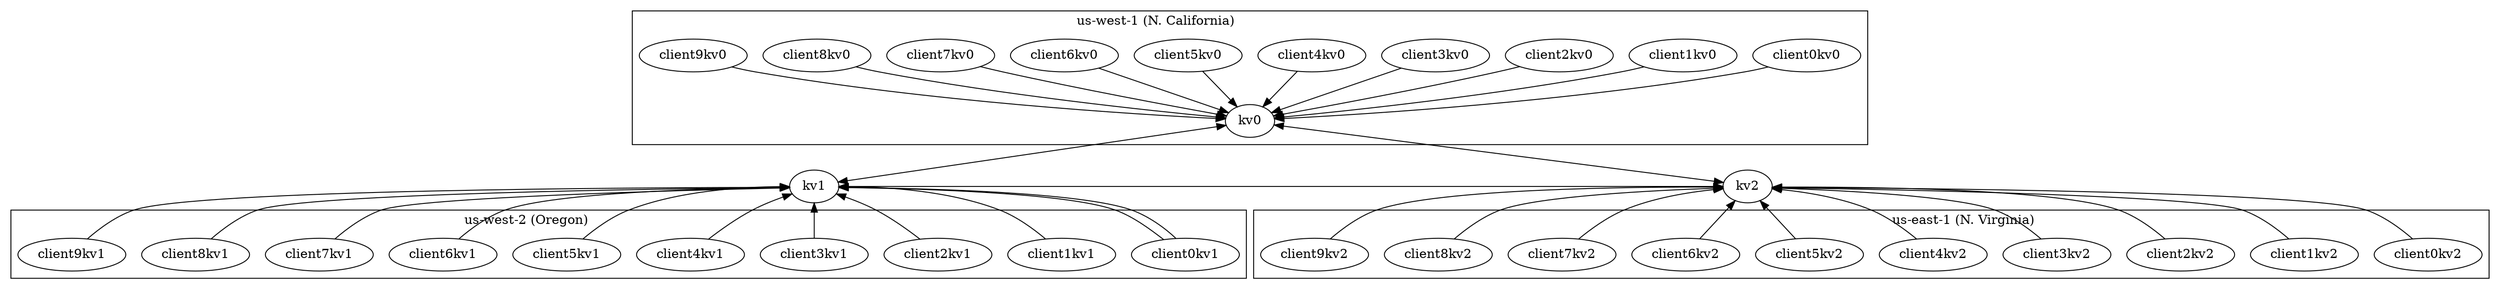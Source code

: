digraph G {
    overlap=false;

    subgraph cluster_0 {
        label = "us-west-1 (N. California)                                              ";
        client0kv0 -> kv0;
        client1kv0 -> kv0;
        client2kv0 -> kv0;
        client3kv0 -> kv0;
        client4kv0 -> kv0;
        client5kv0 -> kv0;
        client6kv0 -> kv0;
        client7kv0 -> kv0;
        client8kv0 -> kv0;
        client9kv0 -> kv0;
    }
    subgraph cluster_1 {
        label = "us-west-2 (Oregon)                                                  ";
        kv1 -> client0kv1 [dir=back];
    }
    subgraph cluster_1 {
        label = "us-west-2 (Oregon)                                                  ";
        kv1 -> client0kv1 [dir=back];
        kv1 -> client1kv1 [dir=back];
        kv1 -> client2kv1 [dir=back];
        kv1 -> client3kv1 [dir=back];
        kv1 -> client4kv1 [dir=back];
        kv1 -> client5kv1 [dir=back];
        kv1 -> client6kv1 [dir=back];
        kv1 -> client7kv1 [dir=back];
        kv1 -> client8kv1 [dir=back];
        kv1 -> client9kv1 [dir=back];
    }
    subgraph cluster_2 {
        label = "                                             us-east-1 (N. Virginia)";
        kv2 -> client0kv2 [dir=back];
        kv2 -> client1kv2 [dir=back];
        kv2 -> client2kv2 [dir=back];
        kv2 -> client3kv2 [dir=back];
        kv2 -> client4kv2 [dir=back];
        kv2 -> client5kv2 [dir=back];
        kv2 -> client6kv2 [dir=back];
        kv2 -> client7kv2 [dir=back];
        kv2 -> client8kv2 [dir=back];
        kv2 -> client9kv2 [dir=back];
    }

    kv0 -> kv1 [dir=both];
    kv0 -> kv2 [dir=both];
    { rank=same; kv1; kv2; }
    kv1 -> kv2 [dir=both];
}
